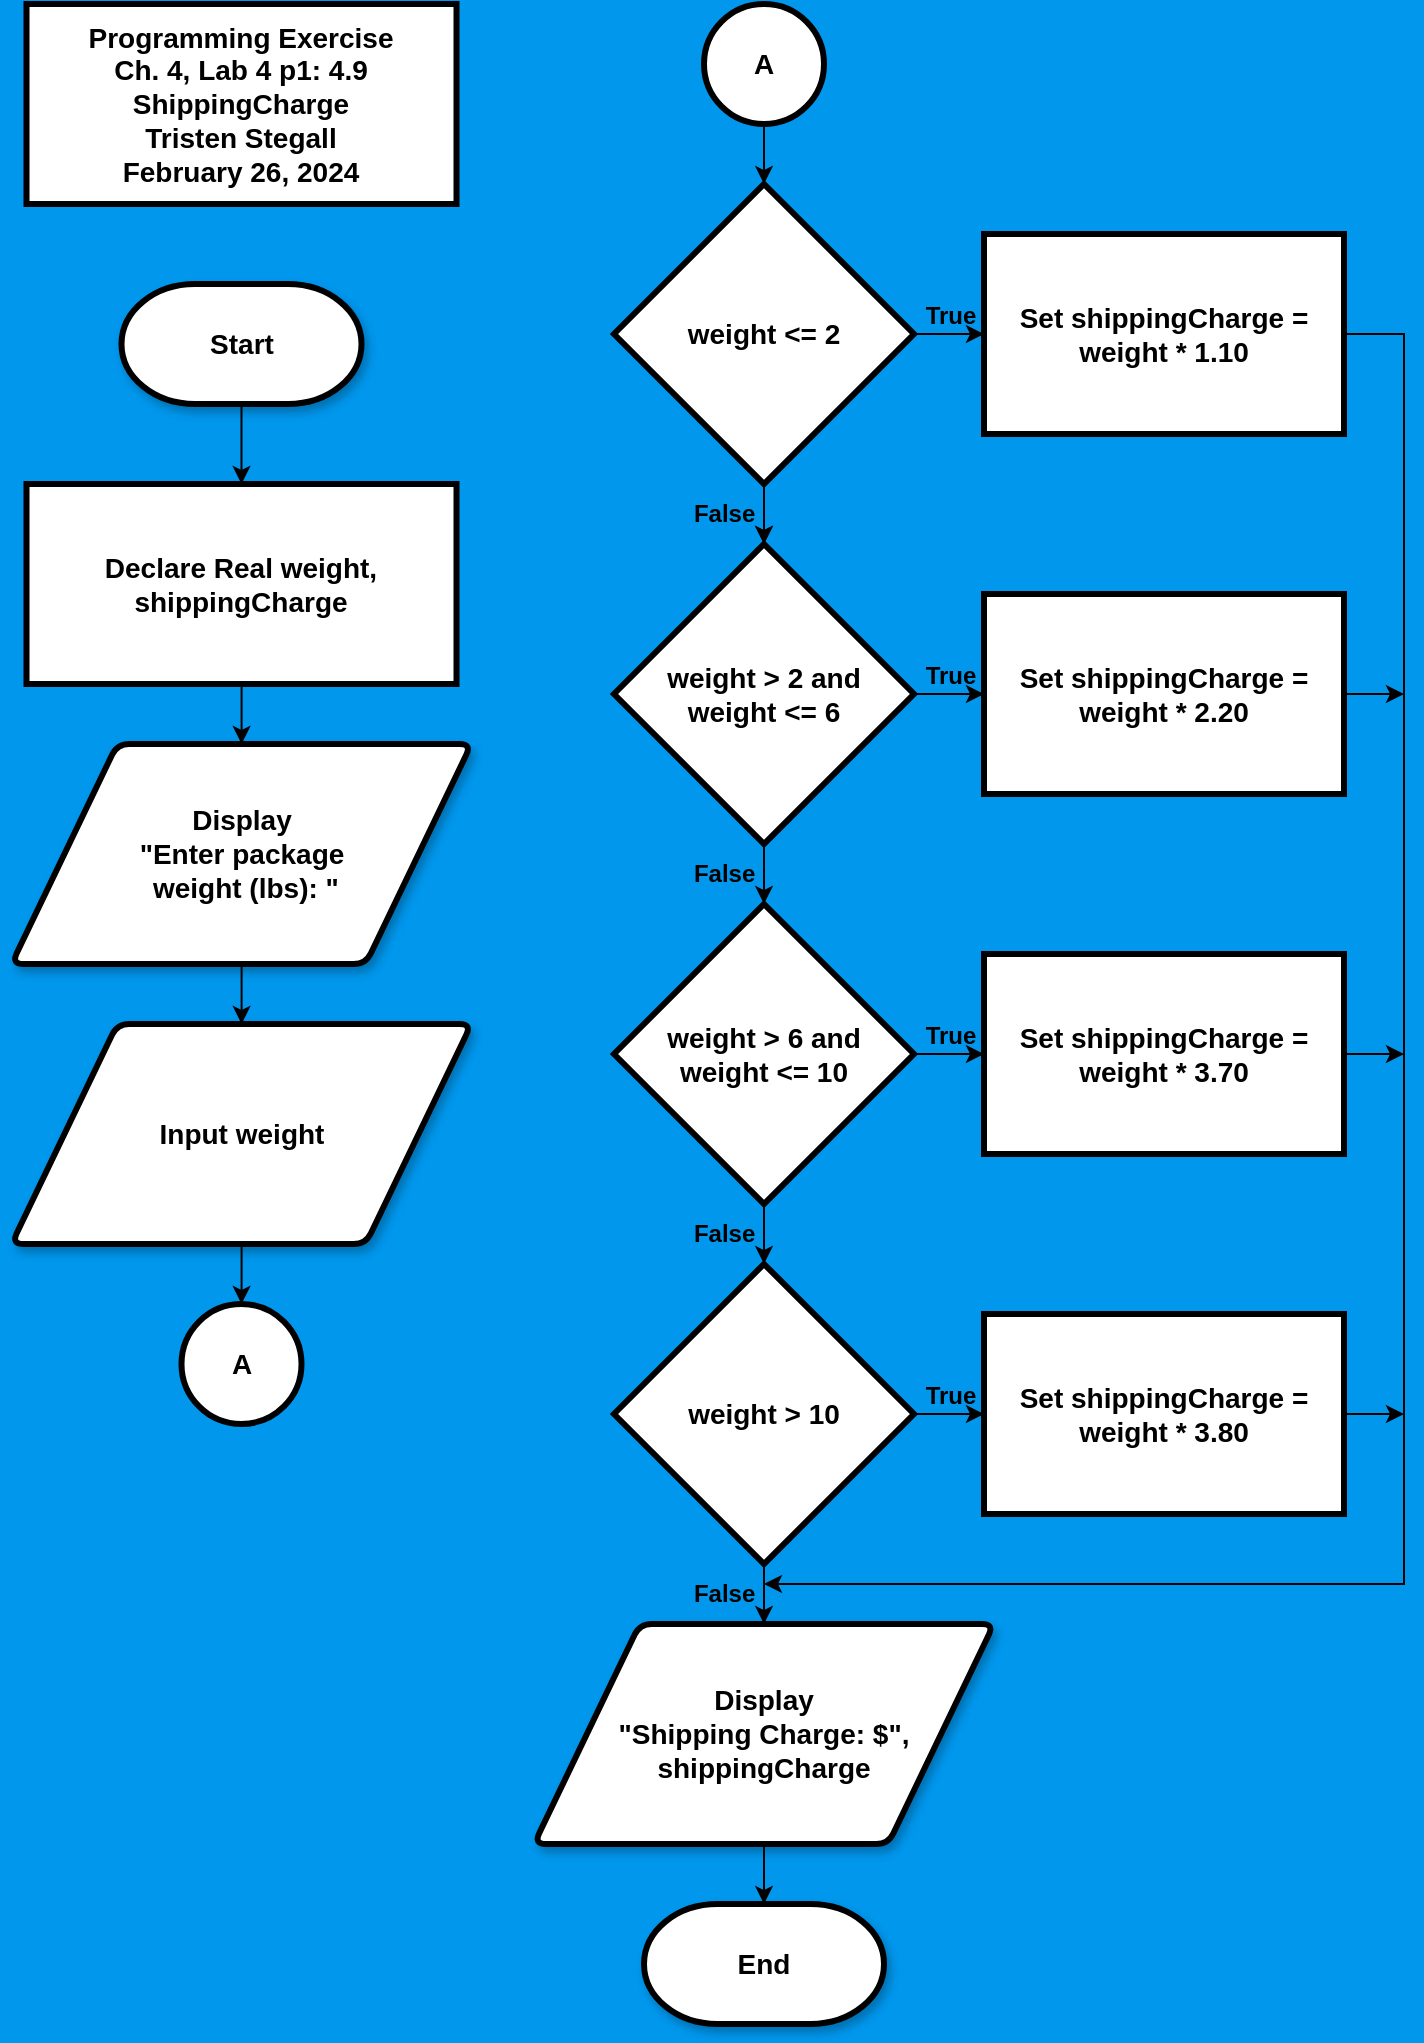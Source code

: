 <mxfile version="22.1.21" type="github">
  <diagram name="Page-1" id="kJD_zS_uHZHf3z-IyoWm">
    <mxGraphModel dx="1434" dy="790" grid="1" gridSize="10" guides="1" tooltips="1" connect="1" arrows="1" fold="1" page="1" pageScale="1" pageWidth="850" pageHeight="1100" background="#0097ED" math="0" shadow="0">
      <root>
        <mxCell id="0" />
        <mxCell id="1" parent="0" />
        <mxCell id="JvM8XVzWopGdrbEX0t1w-1" value="&lt;div&gt;&lt;span style=&quot;font-size: 14px&quot;&gt;&lt;b&gt;Programming Exercise&lt;/b&gt;&lt;/span&gt;&lt;/div&gt;&lt;div&gt;&lt;span style=&quot;font-size: 14px&quot;&gt;&lt;b&gt;Ch. 4, Lab 4 p1: 4.9&lt;br&gt;ShippingCharge&lt;br&gt;&lt;/b&gt;&lt;/span&gt;&lt;/div&gt;&lt;div&gt;&lt;span style=&quot;font-size: 14px&quot;&gt;&lt;/span&gt;&lt;/div&gt;&lt;span style=&quot;font-size: 14px&quot;&gt;&lt;b&gt;Tristen Stegall&lt;br&gt;February 26, 2024&lt;br&gt;&lt;/b&gt;&lt;/span&gt;" style="rounded=0;whiteSpace=wrap;html=1;strokeWidth=3;fillColor=#FFFFFF;strokeColor=#000000;fontColor=#000000;fillStyle=auto;" parent="1" vertex="1">
          <mxGeometry x="41.25" y="40" width="215" height="100" as="geometry" />
        </mxCell>
        <mxCell id="JvM8XVzWopGdrbEX0t1w-2" value="&lt;div&gt;&lt;font style=&quot;font-size: 14px&quot;&gt;&lt;b&gt;Display&lt;/b&gt;&lt;/font&gt;&lt;/div&gt;&lt;div&gt;&lt;font style=&quot;font-size: 14px&quot;&gt;&lt;b&gt;&quot;Shipping Charge: $&quot;, shippingCharge&lt;br&gt;&lt;/b&gt;&lt;/font&gt;&lt;/div&gt;" style="shape=parallelogram;html=1;strokeWidth=3;perimeter=parallelogramPerimeter;whiteSpace=wrap;rounded=1;arcSize=12;size=0.23;shadow=1;strokeColor=#000000;fontColor=#000000;fillColor=#FFFFFF;" parent="1" vertex="1">
          <mxGeometry x="295" y="850" width="230" height="110" as="geometry" />
        </mxCell>
        <mxCell id="JvM8XVzWopGdrbEX0t1w-12" style="edgeStyle=orthogonalEdgeStyle;rounded=0;orthogonalLoop=1;jettySize=auto;html=1;entryX=0.5;entryY=0;entryDx=0;entryDy=0;strokeColor=#000000;fontColor=#000000;" parent="1" source="JvM8XVzWopGdrbEX0t1w-4" target="JvM8XVzWopGdrbEX0t1w-11" edge="1">
          <mxGeometry relative="1" as="geometry" />
        </mxCell>
        <mxCell id="JvM8XVzWopGdrbEX0t1w-4" value="&lt;font style=&quot;font-size: 14px&quot;&gt;&lt;b&gt;Start&lt;/b&gt;&lt;/font&gt;" style="strokeWidth=3;html=1;shape=mxgraph.flowchart.terminator;whiteSpace=wrap;shadow=1;strokeColor=#000000;fontColor=#000000;fillColor=#FFFFFF;" parent="1" vertex="1">
          <mxGeometry x="88.75" y="180" width="120" height="60" as="geometry" />
        </mxCell>
        <mxCell id="JvM8XVzWopGdrbEX0t1w-5" value="&lt;font style=&quot;font-size: 14px&quot;&gt;&lt;b&gt;End&lt;/b&gt;&lt;/font&gt;" style="strokeWidth=3;html=1;shape=mxgraph.flowchart.terminator;whiteSpace=wrap;shadow=1;strokeColor=#000000;fontColor=#000000;fillColor=#FFFFFF;" parent="1" vertex="1">
          <mxGeometry x="350" y="990" width="120" height="60" as="geometry" />
        </mxCell>
        <mxCell id="_gYIfAOzcr9P2w9ENYFv-3" style="edgeStyle=orthogonalEdgeStyle;rounded=0;orthogonalLoop=1;jettySize=auto;html=1;" parent="1" source="JvM8XVzWopGdrbEX0t1w-11" target="_gYIfAOzcr9P2w9ENYFv-2" edge="1">
          <mxGeometry relative="1" as="geometry" />
        </mxCell>
        <mxCell id="JvM8XVzWopGdrbEX0t1w-11" value="&lt;div&gt;&lt;span style=&quot;font-size: 14px&quot;&gt;&lt;b&gt;Declare Real weight, shippingCharge&lt;br&gt;&lt;/b&gt;&lt;/span&gt;&lt;/div&gt;" style="rounded=0;whiteSpace=wrap;html=1;strokeWidth=3;strokeColor=#000000;fontColor=#000000;fillColor=#FFFFFF;" parent="1" vertex="1">
          <mxGeometry x="41.25" y="280" width="215" height="100" as="geometry" />
        </mxCell>
        <mxCell id="JvM8XVzWopGdrbEX0t1w-17" value="&lt;font style=&quot;font-size: 14px&quot;&gt;&lt;b&gt;A&lt;/b&gt;&lt;/font&gt;" style="strokeWidth=3;html=1;shape=mxgraph.flowchart.start_2;whiteSpace=wrap;strokeColor=#000000;fontColor=#000000;fillColor=#FFFFFF;" parent="1" vertex="1">
          <mxGeometry x="118.75" y="690" width="60" height="60" as="geometry" />
        </mxCell>
        <mxCell id="_gYIfAOzcr9P2w9ENYFv-7" style="edgeStyle=orthogonalEdgeStyle;rounded=0;orthogonalLoop=1;jettySize=auto;html=1;" parent="1" source="JvM8XVzWopGdrbEX0t1w-20" target="_gYIfAOzcr9P2w9ENYFv-6" edge="1">
          <mxGeometry relative="1" as="geometry" />
        </mxCell>
        <mxCell id="JvM8XVzWopGdrbEX0t1w-20" value="&lt;font style=&quot;font-size: 14px&quot;&gt;&lt;b&gt;A&lt;/b&gt;&lt;/font&gt;" style="strokeWidth=3;html=1;shape=mxgraph.flowchart.start_2;whiteSpace=wrap;strokeColor=#000000;fontColor=#000000;fillColor=#FFFFFF;" parent="1" vertex="1">
          <mxGeometry x="380" y="40" width="60" height="60" as="geometry" />
        </mxCell>
        <mxCell id="JvM8XVzWopGdrbEX0t1w-27" style="edgeStyle=orthogonalEdgeStyle;rounded=0;orthogonalLoop=1;jettySize=auto;html=1;entryX=0.5;entryY=0;entryDx=0;entryDy=0;entryPerimeter=0;strokeColor=#000000;fontColor=#000000;" parent="1" target="JvM8XVzWopGdrbEX0t1w-5" edge="1">
          <mxGeometry relative="1" as="geometry">
            <mxPoint x="410" y="960" as="sourcePoint" />
          </mxGeometry>
        </mxCell>
        <mxCell id="_gYIfAOzcr9P2w9ENYFv-1" value="&lt;span style=&quot;font-size: 14px;&quot;&gt;Input&lt;/span&gt; weight" style="shape=parallelogram;html=1;strokeWidth=3;perimeter=parallelogramPerimeter;whiteSpace=wrap;rounded=1;arcSize=12;size=0.23;shadow=1;strokeColor=#000000;fontColor=#000000;fillColor=#FFFFFF;fontSize=14;fontStyle=1" parent="1" vertex="1">
          <mxGeometry x="33.75" y="550" width="230" height="110" as="geometry" />
        </mxCell>
        <mxCell id="_gYIfAOzcr9P2w9ENYFv-4" style="edgeStyle=orthogonalEdgeStyle;rounded=0;orthogonalLoop=1;jettySize=auto;html=1;" parent="1" source="_gYIfAOzcr9P2w9ENYFv-2" target="_gYIfAOzcr9P2w9ENYFv-1" edge="1">
          <mxGeometry relative="1" as="geometry" />
        </mxCell>
        <mxCell id="_gYIfAOzcr9P2w9ENYFv-2" value="&lt;div&gt;&lt;font style=&quot;font-size: 14px&quot;&gt;&lt;b&gt;Display&lt;/b&gt;&lt;/font&gt;&lt;/div&gt;&lt;div&gt;&lt;font style=&quot;font-size: 14px&quot;&gt;&lt;b&gt;&quot;Enter package&lt;/b&gt;&lt;/font&gt;&lt;/div&gt;&lt;div&gt;&lt;font style=&quot;font-size: 14px&quot;&gt;&lt;b&gt;&amp;nbsp;weight (lbs): &quot;&lt;br&gt;&lt;/b&gt;&lt;/font&gt;&lt;/div&gt;" style="shape=parallelogram;html=1;strokeWidth=3;perimeter=parallelogramPerimeter;whiteSpace=wrap;rounded=1;arcSize=12;size=0.23;shadow=1;strokeColor=#000000;fontColor=#000000;fillColor=#FFFFFF;" parent="1" vertex="1">
          <mxGeometry x="33.75" y="410" width="230" height="110" as="geometry" />
        </mxCell>
        <mxCell id="_gYIfAOzcr9P2w9ENYFv-5" style="edgeStyle=orthogonalEdgeStyle;rounded=0;orthogonalLoop=1;jettySize=auto;html=1;entryX=0.5;entryY=0;entryDx=0;entryDy=0;entryPerimeter=0;" parent="1" source="_gYIfAOzcr9P2w9ENYFv-1" target="JvM8XVzWopGdrbEX0t1w-17" edge="1">
          <mxGeometry relative="1" as="geometry" />
        </mxCell>
        <mxCell id="_gYIfAOzcr9P2w9ENYFv-11" style="edgeStyle=orthogonalEdgeStyle;rounded=0;orthogonalLoop=1;jettySize=auto;html=1;" parent="1" source="_gYIfAOzcr9P2w9ENYFv-6" target="_gYIfAOzcr9P2w9ENYFv-8" edge="1">
          <mxGeometry relative="1" as="geometry" />
        </mxCell>
        <mxCell id="_gYIfAOzcr9P2w9ENYFv-14" value="False  " style="edgeStyle=orthogonalEdgeStyle;rounded=0;orthogonalLoop=1;jettySize=auto;align=right;labelBackgroundColor=none;fontSize=12;fontStyle=1;labelPosition=left;verticalLabelPosition=middle;verticalAlign=middle;html=1;" parent="1" source="_gYIfAOzcr9P2w9ENYFv-6" target="_gYIfAOzcr9P2w9ENYFv-8" edge="1">
          <mxGeometry relative="1" as="geometry" />
        </mxCell>
        <mxCell id="_gYIfAOzcr9P2w9ENYFv-19" value="True" style="edgeStyle=orthogonalEdgeStyle;rounded=0;orthogonalLoop=1;jettySize=auto;html=1;entryX=0;entryY=0.5;entryDx=0;entryDy=0;fontSize=12;fontStyle=1;labelBackgroundColor=none;verticalAlign=bottom;" parent="1" source="_gYIfAOzcr9P2w9ENYFv-6" target="_gYIfAOzcr9P2w9ENYFv-18" edge="1">
          <mxGeometry relative="1" as="geometry" />
        </mxCell>
        <mxCell id="_gYIfAOzcr9P2w9ENYFv-6" value="weight &amp;lt;= 2" style="rhombus;whiteSpace=wrap;html=1;strokeWidth=3;fontStyle=1;fontSize=14;" parent="1" vertex="1">
          <mxGeometry x="335" y="130" width="150" height="150" as="geometry" />
        </mxCell>
        <mxCell id="_gYIfAOzcr9P2w9ENYFv-12" value="False  " style="edgeStyle=orthogonalEdgeStyle;rounded=0;orthogonalLoop=1;jettySize=auto;labelBackgroundColor=none;fontSize=12;align=right;fontStyle=1;html=1;labelPosition=left;verticalLabelPosition=middle;verticalAlign=middle;" parent="1" source="_gYIfAOzcr9P2w9ENYFv-8" target="_gYIfAOzcr9P2w9ENYFv-10" edge="1">
          <mxGeometry x="0.4" relative="1" as="geometry">
            <mxPoint as="offset" />
          </mxGeometry>
        </mxCell>
        <mxCell id="_gYIfAOzcr9P2w9ENYFv-24" value="True" style="edgeStyle=orthogonalEdgeStyle;rounded=0;orthogonalLoop=1;jettySize=auto;html=1;entryX=0;entryY=0.5;entryDx=0;entryDy=0;verticalAlign=bottom;fontStyle=1;fontSize=12;labelBackgroundColor=none;" parent="1" source="_gYIfAOzcr9P2w9ENYFv-8" target="_gYIfAOzcr9P2w9ENYFv-21" edge="1">
          <mxGeometry relative="1" as="geometry" />
        </mxCell>
        <mxCell id="_gYIfAOzcr9P2w9ENYFv-8" value="weight &amp;gt; 2 and&lt;br&gt;weight &amp;lt;= 6" style="rhombus;whiteSpace=wrap;html=1;strokeWidth=3;fontStyle=1;fontSize=14;" parent="1" vertex="1">
          <mxGeometry x="335" y="310" width="150" height="150" as="geometry" />
        </mxCell>
        <mxCell id="_gYIfAOzcr9P2w9ENYFv-15" value="False  " style="edgeStyle=orthogonalEdgeStyle;rounded=0;orthogonalLoop=1;jettySize=auto;labelBackgroundColor=none;align=right;fontSize=12;fontStyle=1;entryX=0.5;entryY=0;entryDx=0;entryDy=0;labelPosition=left;verticalLabelPosition=middle;verticalAlign=middle;html=1;" parent="1" source="_gYIfAOzcr9P2w9ENYFv-9" target="JvM8XVzWopGdrbEX0t1w-2" edge="1">
          <mxGeometry relative="1" as="geometry">
            <mxPoint x="410" y="850" as="targetPoint" />
          </mxGeometry>
        </mxCell>
        <mxCell id="_gYIfAOzcr9P2w9ENYFv-26" value="True" style="edgeStyle=orthogonalEdgeStyle;rounded=0;orthogonalLoop=1;jettySize=auto;html=1;entryX=0;entryY=0.5;entryDx=0;entryDy=0;verticalAlign=bottom;fontSize=12;fontStyle=1;labelBackgroundColor=none;" parent="1" source="_gYIfAOzcr9P2w9ENYFv-9" target="_gYIfAOzcr9P2w9ENYFv-23" edge="1">
          <mxGeometry relative="1" as="geometry" />
        </mxCell>
        <mxCell id="_gYIfAOzcr9P2w9ENYFv-9" value="weight &amp;gt; 10" style="rhombus;whiteSpace=wrap;html=1;strokeWidth=3;fontStyle=1;fontSize=14;" parent="1" vertex="1">
          <mxGeometry x="335" y="670" width="150" height="150" as="geometry" />
        </mxCell>
        <mxCell id="_gYIfAOzcr9P2w9ENYFv-13" value="False  " style="edgeStyle=orthogonalEdgeStyle;rounded=0;orthogonalLoop=1;jettySize=auto;labelBackgroundColor=none;align=right;fontSize=12;fontStyle=1;labelPosition=left;verticalLabelPosition=middle;verticalAlign=middle;html=1;" parent="1" source="_gYIfAOzcr9P2w9ENYFv-10" target="_gYIfAOzcr9P2w9ENYFv-9" edge="1">
          <mxGeometry relative="1" as="geometry" />
        </mxCell>
        <mxCell id="_gYIfAOzcr9P2w9ENYFv-25" value="True" style="edgeStyle=orthogonalEdgeStyle;rounded=0;orthogonalLoop=1;jettySize=auto;html=1;entryX=0;entryY=0.5;entryDx=0;entryDy=0;verticalAlign=bottom;fontSize=12;fontStyle=1;labelBackgroundColor=none;" parent="1" source="_gYIfAOzcr9P2w9ENYFv-10" target="_gYIfAOzcr9P2w9ENYFv-22" edge="1">
          <mxGeometry relative="1" as="geometry" />
        </mxCell>
        <mxCell id="_gYIfAOzcr9P2w9ENYFv-10" value="weight &amp;gt; 6 and&lt;br&gt;weight &amp;lt;= 10" style="rhombus;whiteSpace=wrap;html=1;strokeWidth=3;fontStyle=1;fontSize=14;" parent="1" vertex="1">
          <mxGeometry x="335" y="490" width="150" height="150" as="geometry" />
        </mxCell>
        <mxCell id="_gYIfAOzcr9P2w9ENYFv-20" style="edgeStyle=orthogonalEdgeStyle;rounded=0;orthogonalLoop=1;jettySize=auto;html=1;" parent="1" source="_gYIfAOzcr9P2w9ENYFv-18" edge="1">
          <mxGeometry relative="1" as="geometry">
            <mxPoint x="410" y="830" as="targetPoint" />
            <Array as="points">
              <mxPoint x="730" y="205" />
              <mxPoint x="730" y="830" />
            </Array>
          </mxGeometry>
        </mxCell>
        <mxCell id="_gYIfAOzcr9P2w9ENYFv-18" value="&lt;div&gt;&lt;span style=&quot;font-size: 14px&quot;&gt;&lt;b&gt;Set shippingCharge = weight * 1.10&lt;br&gt;&lt;/b&gt;&lt;/span&gt;&lt;/div&gt;" style="rounded=0;whiteSpace=wrap;html=1;strokeWidth=3;strokeColor=#000000;fontColor=#000000;fillColor=#FFFFFF;" parent="1" vertex="1">
          <mxGeometry x="520" y="155" width="180" height="100" as="geometry" />
        </mxCell>
        <mxCell id="_gYIfAOzcr9P2w9ENYFv-27" style="edgeStyle=orthogonalEdgeStyle;rounded=0;orthogonalLoop=1;jettySize=auto;html=1;" parent="1" source="_gYIfAOzcr9P2w9ENYFv-21" edge="1">
          <mxGeometry relative="1" as="geometry">
            <mxPoint x="730" y="385" as="targetPoint" />
          </mxGeometry>
        </mxCell>
        <mxCell id="_gYIfAOzcr9P2w9ENYFv-21" value="&lt;div&gt;&lt;span style=&quot;font-size: 14px&quot;&gt;&lt;b&gt;Set shippingCharge = weight * 2.20&lt;br&gt;&lt;/b&gt;&lt;/span&gt;&lt;/div&gt;" style="rounded=0;whiteSpace=wrap;html=1;strokeWidth=3;strokeColor=#000000;fontColor=#000000;fillColor=#FFFFFF;" parent="1" vertex="1">
          <mxGeometry x="520" y="335" width="180" height="100" as="geometry" />
        </mxCell>
        <mxCell id="_gYIfAOzcr9P2w9ENYFv-28" style="edgeStyle=orthogonalEdgeStyle;rounded=0;orthogonalLoop=1;jettySize=auto;html=1;" parent="1" source="_gYIfAOzcr9P2w9ENYFv-22" edge="1">
          <mxGeometry relative="1" as="geometry">
            <mxPoint x="730" y="565" as="targetPoint" />
          </mxGeometry>
        </mxCell>
        <mxCell id="_gYIfAOzcr9P2w9ENYFv-22" value="&lt;div&gt;&lt;span style=&quot;font-size: 14px&quot;&gt;&lt;b&gt;Set shippingCharge = weight * 3.70&lt;br&gt;&lt;/b&gt;&lt;/span&gt;&lt;/div&gt;" style="rounded=0;whiteSpace=wrap;html=1;strokeWidth=3;strokeColor=#000000;fontColor=#000000;fillColor=#FFFFFF;" parent="1" vertex="1">
          <mxGeometry x="520" y="515" width="180" height="100" as="geometry" />
        </mxCell>
        <mxCell id="_gYIfAOzcr9P2w9ENYFv-29" style="edgeStyle=orthogonalEdgeStyle;rounded=0;orthogonalLoop=1;jettySize=auto;html=1;" parent="1" source="_gYIfAOzcr9P2w9ENYFv-23" edge="1">
          <mxGeometry relative="1" as="geometry">
            <mxPoint x="730" y="745" as="targetPoint" />
          </mxGeometry>
        </mxCell>
        <mxCell id="_gYIfAOzcr9P2w9ENYFv-23" value="&lt;div&gt;&lt;span style=&quot;font-size: 14px&quot;&gt;&lt;b&gt;Set shippingCharge = weight * 3.80&lt;br&gt;&lt;/b&gt;&lt;/span&gt;&lt;/div&gt;" style="rounded=0;whiteSpace=wrap;html=1;strokeWidth=3;strokeColor=#000000;fontColor=#000000;fillColor=#FFFFFF;" parent="1" vertex="1">
          <mxGeometry x="520" y="695" width="180" height="100" as="geometry" />
        </mxCell>
      </root>
    </mxGraphModel>
  </diagram>
</mxfile>

